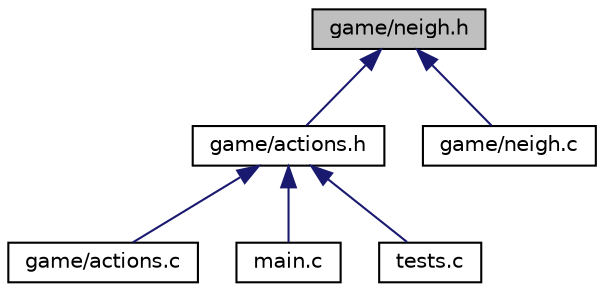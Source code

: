 digraph "game/neigh.h"
{
 // LATEX_PDF_SIZE
  edge [fontname="Helvetica",fontsize="10",labelfontname="Helvetica",labelfontsize="10"];
  node [fontname="Helvetica",fontsize="10",shape=record];
  Node1 [label="game/neigh.h",height=0.2,width=0.4,color="black", fillcolor="grey75", style="filled", fontcolor="black",tooltip="this file contains the declarations of function that will help us to handle the amount of neighbors o..."];
  Node1 -> Node2 [dir="back",color="midnightblue",fontsize="10",style="solid",fontname="Helvetica"];
  Node2 [label="game/actions.h",height=0.2,width=0.4,color="black", fillcolor="white", style="filled",URL="$actions_8h.html",tooltip="this file contains functions that is used to move our cells within the matrix"];
  Node2 -> Node3 [dir="back",color="midnightblue",fontsize="10",style="solid",fontname="Helvetica"];
  Node3 [label="game/actions.c",height=0.2,width=0.4,color="black", fillcolor="white", style="filled",URL="$actions_8c.html",tooltip="This is file where we placed the functions that are used to make some actions with our cells."];
  Node2 -> Node4 [dir="back",color="midnightblue",fontsize="10",style="solid",fontname="Helvetica"];
  Node4 [label="main.c",height=0.2,width=0.4,color="black", fillcolor="white", style="filled",URL="$main_8c.html",tooltip="This is the main file in our project."];
  Node2 -> Node5 [dir="back",color="midnightblue",fontsize="10",style="solid",fontname="Helvetica"];
  Node5 [label="tests.c",height=0.2,width=0.4,color="black", fillcolor="white", style="filled",URL="$tests_8c.html",tooltip="This file holds all Cunits test that we created for our project."];
  Node1 -> Node6 [dir="back",color="midnightblue",fontsize="10",style="solid",fontname="Helvetica"];
  Node6 [label="game/neigh.c",height=0.2,width=0.4,color="black", fillcolor="white", style="filled",URL="$neigh_8c.html",tooltip="this functions will help us to control the amount of cells in the board"];
}
